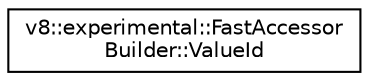 digraph "Graphical Class Hierarchy"
{
  edge [fontname="Helvetica",fontsize="10",labelfontname="Helvetica",labelfontsize="10"];
  node [fontname="Helvetica",fontsize="10",shape=record];
  rankdir="LR";
  Node1 [label="v8::experimental::FastAccessor\lBuilder::ValueId",height=0.2,width=0.4,color="black", fillcolor="white", style="filled",URL="$structv8_1_1experimental_1_1FastAccessorBuilder_1_1ValueId.html"];
}
